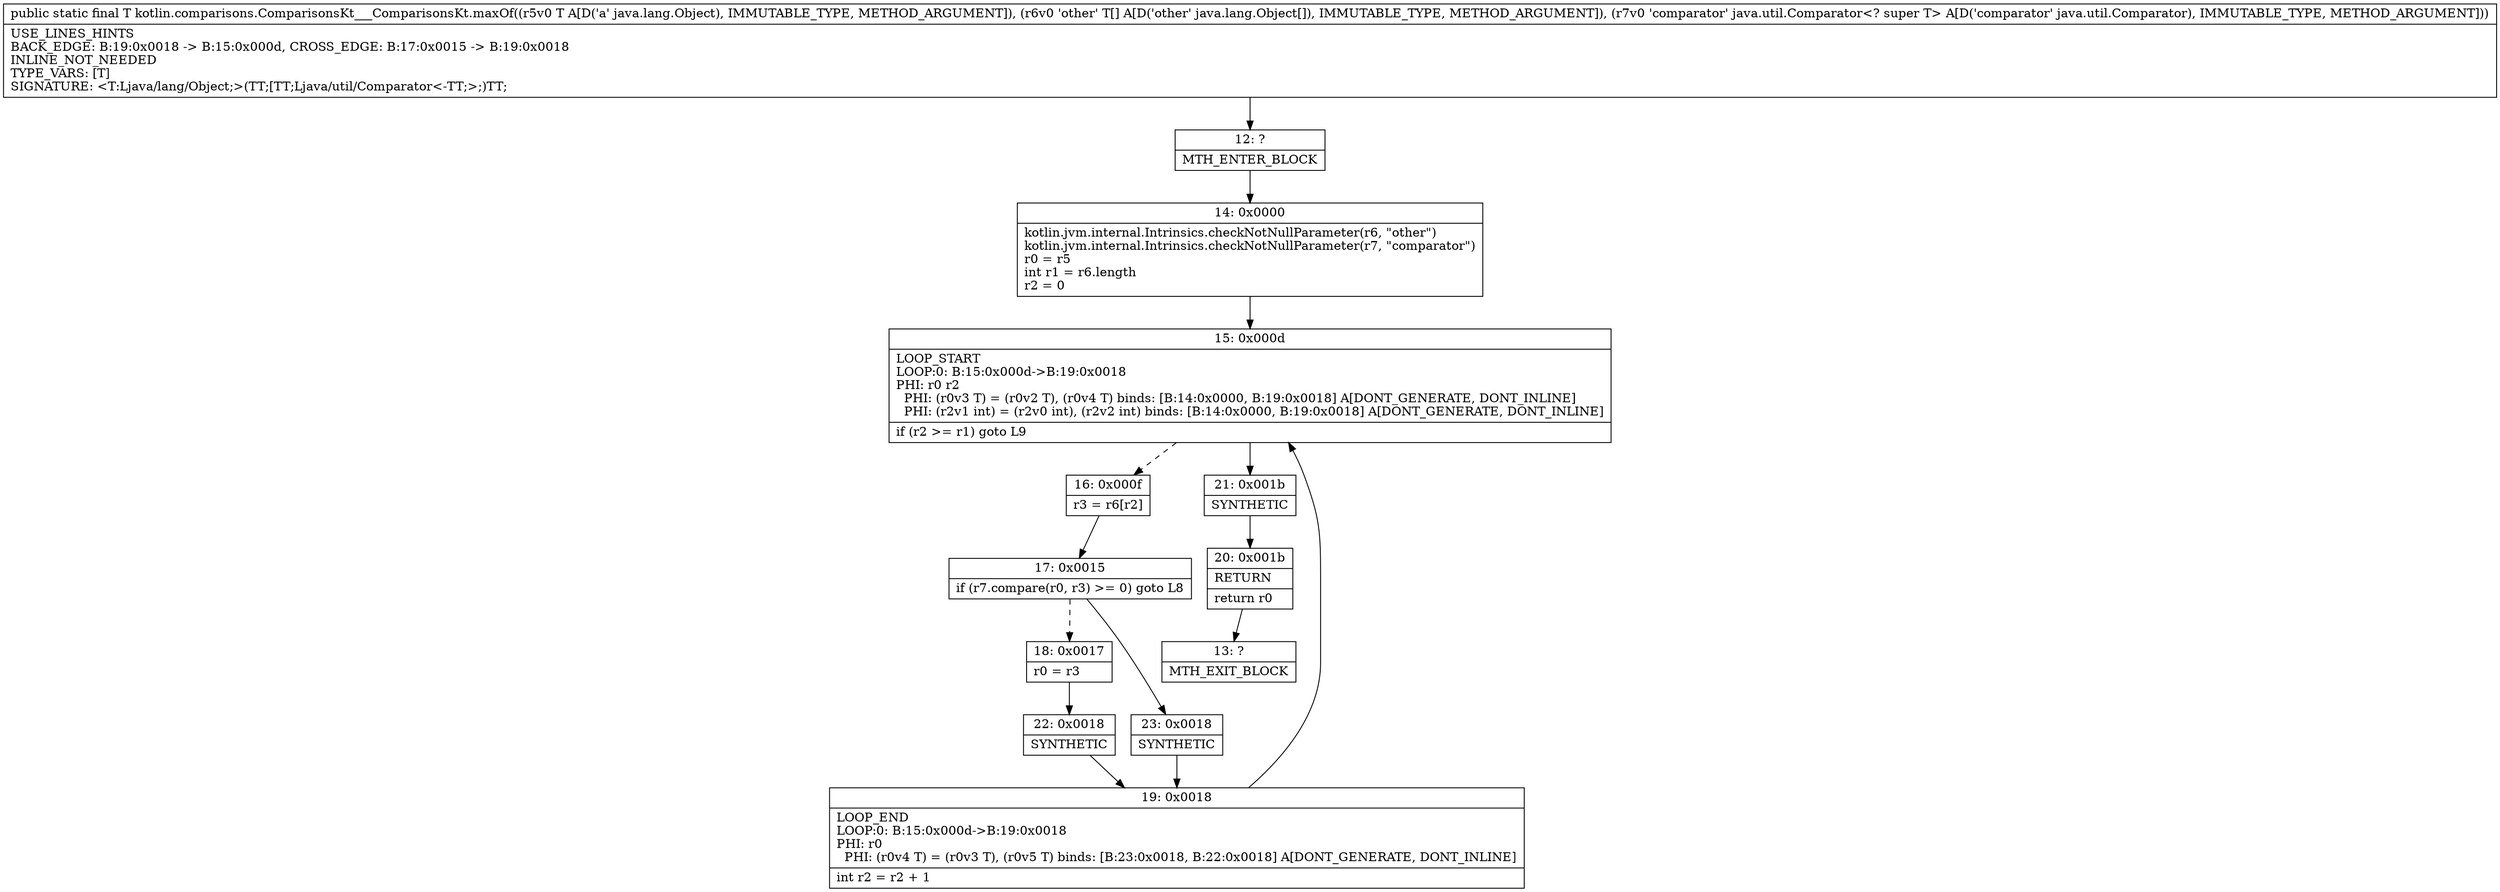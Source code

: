 digraph "CFG forkotlin.comparisons.ComparisonsKt___ComparisonsKt.maxOf(Ljava\/lang\/Object;[Ljava\/lang\/Object;Ljava\/util\/Comparator;)Ljava\/lang\/Object;" {
Node_12 [shape=record,label="{12\:\ ?|MTH_ENTER_BLOCK\l}"];
Node_14 [shape=record,label="{14\:\ 0x0000|kotlin.jvm.internal.Intrinsics.checkNotNullParameter(r6, \"other\")\lkotlin.jvm.internal.Intrinsics.checkNotNullParameter(r7, \"comparator\")\lr0 = r5\lint r1 = r6.length\lr2 = 0\l}"];
Node_15 [shape=record,label="{15\:\ 0x000d|LOOP_START\lLOOP:0: B:15:0x000d\-\>B:19:0x0018\lPHI: r0 r2 \l  PHI: (r0v3 T) = (r0v2 T), (r0v4 T) binds: [B:14:0x0000, B:19:0x0018] A[DONT_GENERATE, DONT_INLINE]\l  PHI: (r2v1 int) = (r2v0 int), (r2v2 int) binds: [B:14:0x0000, B:19:0x0018] A[DONT_GENERATE, DONT_INLINE]\l|if (r2 \>= r1) goto L9\l}"];
Node_16 [shape=record,label="{16\:\ 0x000f|r3 = r6[r2]\l}"];
Node_17 [shape=record,label="{17\:\ 0x0015|if (r7.compare(r0, r3) \>= 0) goto L8\l}"];
Node_18 [shape=record,label="{18\:\ 0x0017|r0 = r3\l}"];
Node_22 [shape=record,label="{22\:\ 0x0018|SYNTHETIC\l}"];
Node_19 [shape=record,label="{19\:\ 0x0018|LOOP_END\lLOOP:0: B:15:0x000d\-\>B:19:0x0018\lPHI: r0 \l  PHI: (r0v4 T) = (r0v3 T), (r0v5 T) binds: [B:23:0x0018, B:22:0x0018] A[DONT_GENERATE, DONT_INLINE]\l|int r2 = r2 + 1\l}"];
Node_23 [shape=record,label="{23\:\ 0x0018|SYNTHETIC\l}"];
Node_21 [shape=record,label="{21\:\ 0x001b|SYNTHETIC\l}"];
Node_20 [shape=record,label="{20\:\ 0x001b|RETURN\l|return r0\l}"];
Node_13 [shape=record,label="{13\:\ ?|MTH_EXIT_BLOCK\l}"];
MethodNode[shape=record,label="{public static final T kotlin.comparisons.ComparisonsKt___ComparisonsKt.maxOf((r5v0 T A[D('a' java.lang.Object), IMMUTABLE_TYPE, METHOD_ARGUMENT]), (r6v0 'other' T[] A[D('other' java.lang.Object[]), IMMUTABLE_TYPE, METHOD_ARGUMENT]), (r7v0 'comparator' java.util.Comparator\<? super T\> A[D('comparator' java.util.Comparator), IMMUTABLE_TYPE, METHOD_ARGUMENT]))  | USE_LINES_HINTS\lBACK_EDGE: B:19:0x0018 \-\> B:15:0x000d, CROSS_EDGE: B:17:0x0015 \-\> B:19:0x0018\lINLINE_NOT_NEEDED\lTYPE_VARS: [T]\lSIGNATURE: \<T:Ljava\/lang\/Object;\>(TT;[TT;Ljava\/util\/Comparator\<\-TT;\>;)TT;\l}"];
MethodNode -> Node_12;Node_12 -> Node_14;
Node_14 -> Node_15;
Node_15 -> Node_16[style=dashed];
Node_15 -> Node_21;
Node_16 -> Node_17;
Node_17 -> Node_18[style=dashed];
Node_17 -> Node_23;
Node_18 -> Node_22;
Node_22 -> Node_19;
Node_19 -> Node_15;
Node_23 -> Node_19;
Node_21 -> Node_20;
Node_20 -> Node_13;
}

